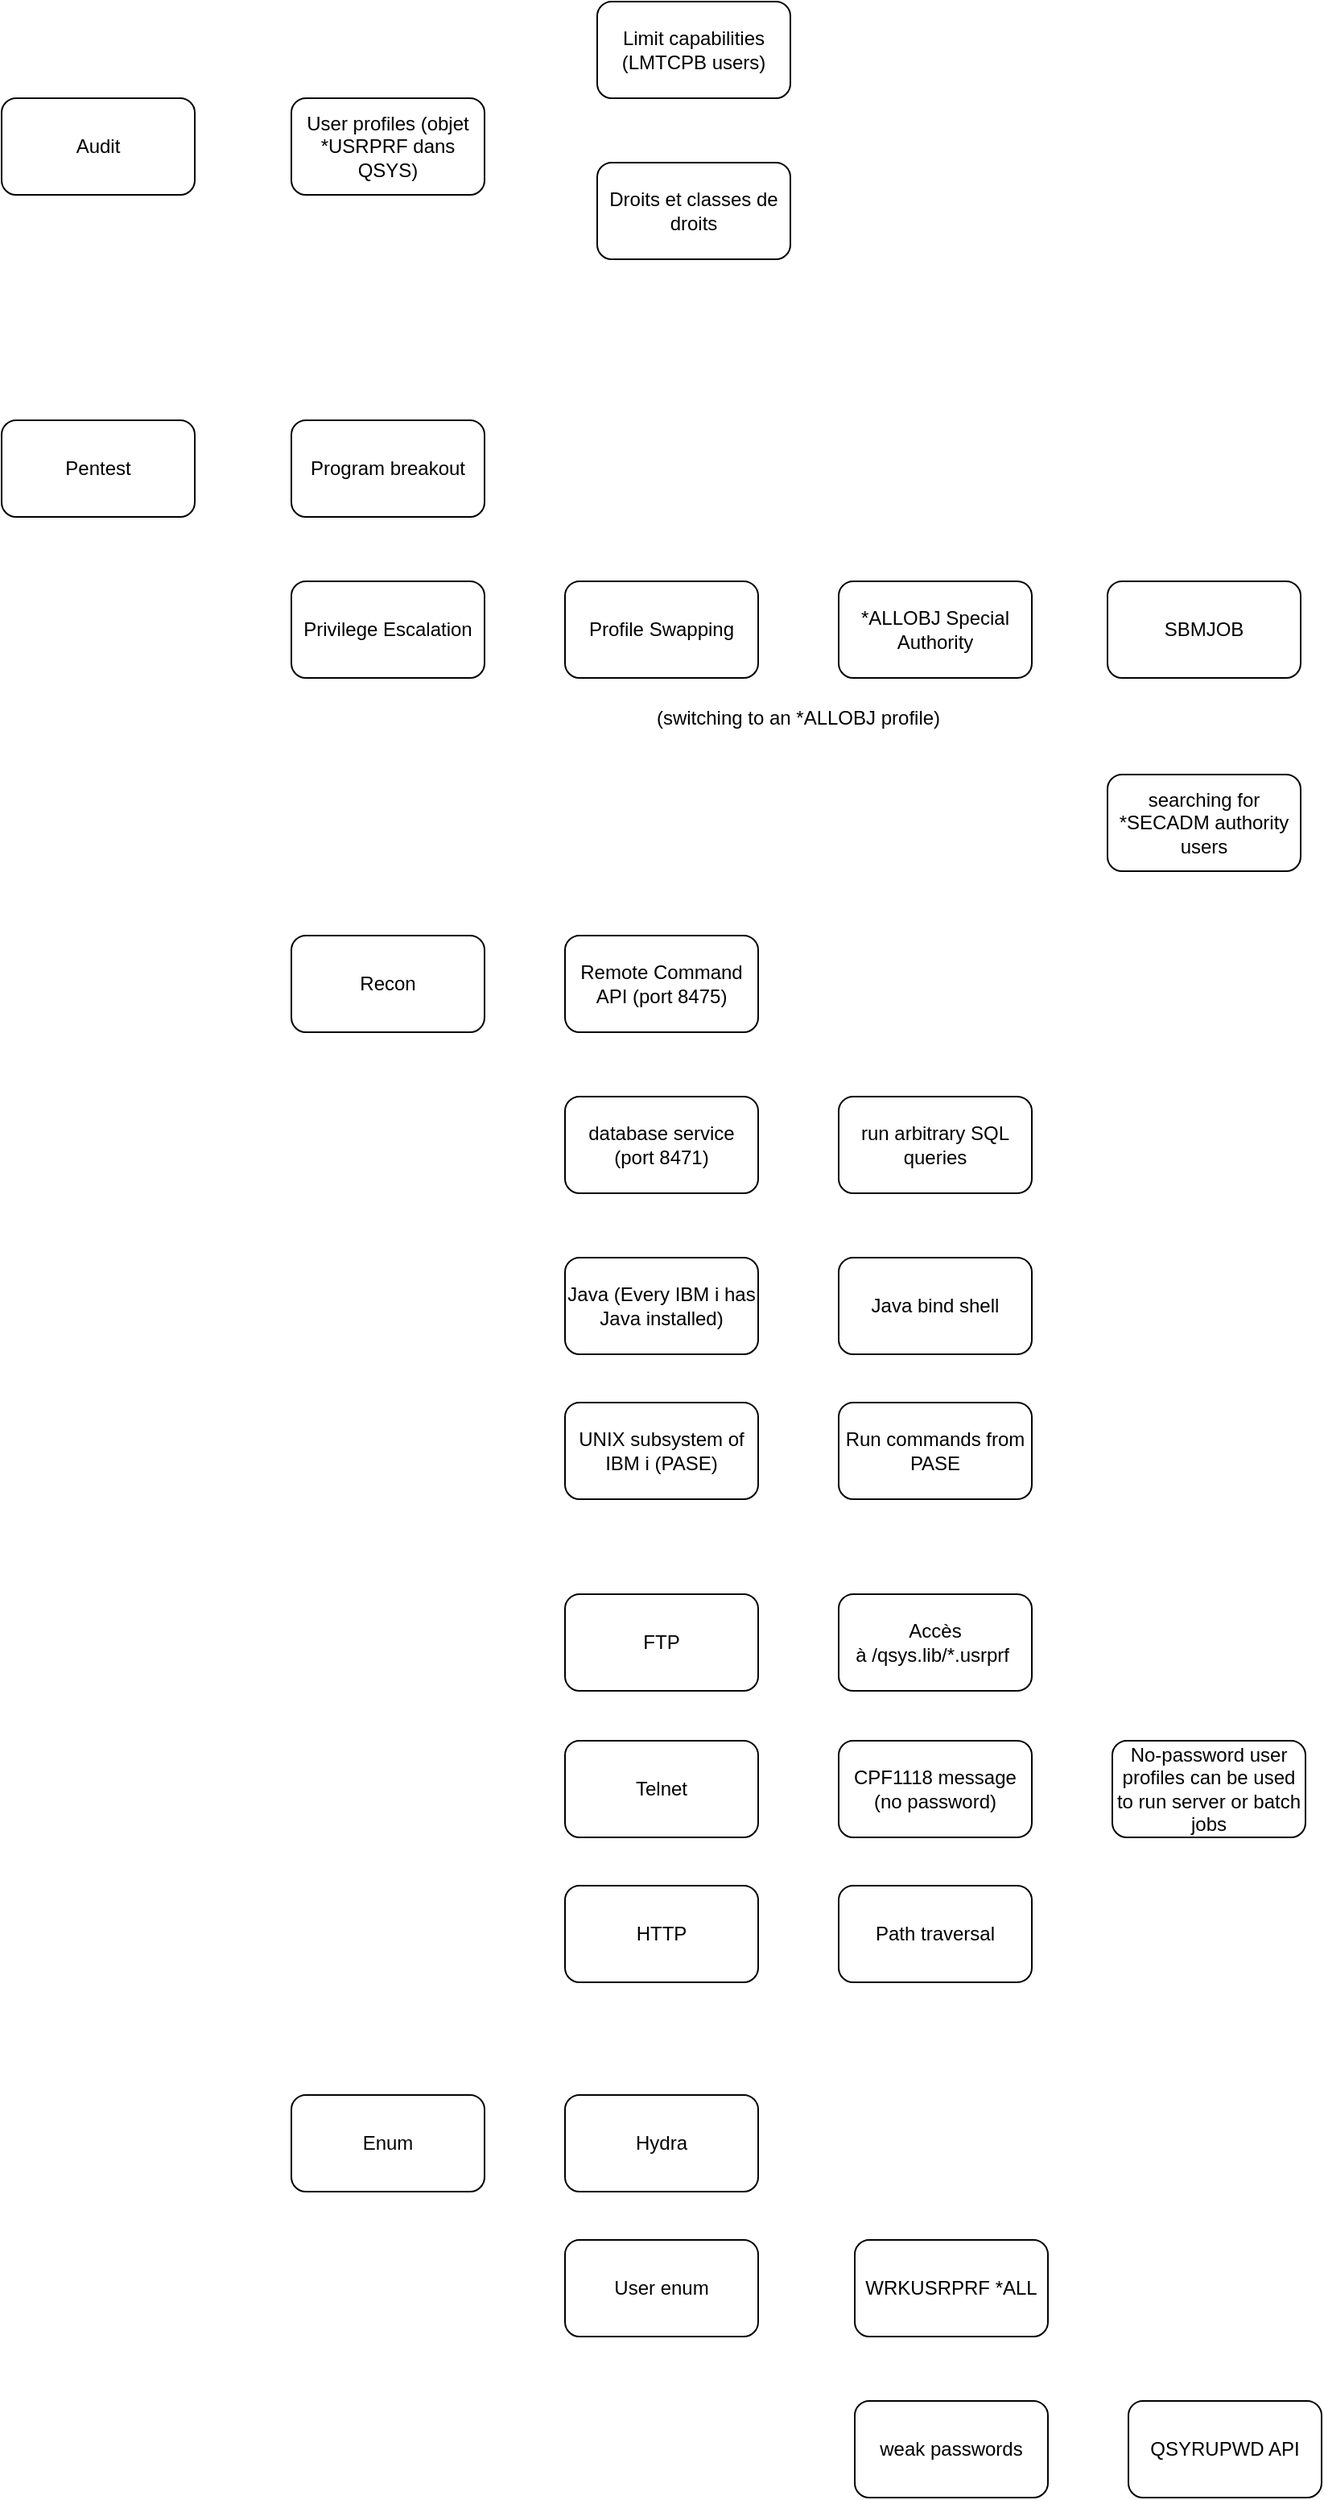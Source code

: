 <mxfile version="24.5.3" type="device">
  <diagram name="Page-1" id="nADWinMBTUPVHZAI8eLR">
    <mxGraphModel dx="1276" dy="606" grid="1" gridSize="10" guides="1" tooltips="1" connect="1" arrows="1" fold="1" page="1" pageScale="1" pageWidth="827" pageHeight="1169" math="0" shadow="0">
      <root>
        <mxCell id="0" />
        <mxCell id="1" parent="0" />
        <mxCell id="aqI84xdJ39RmTFRJNVE5-1" value="Audit" style="rounded=1;whiteSpace=wrap;html=1;" vertex="1" parent="1">
          <mxGeometry x="140" y="240" width="120" height="60" as="geometry" />
        </mxCell>
        <mxCell id="aqI84xdJ39RmTFRJNVE5-2" value="Pentest" style="rounded=1;whiteSpace=wrap;html=1;" vertex="1" parent="1">
          <mxGeometry x="140" y="440" width="120" height="60" as="geometry" />
        </mxCell>
        <mxCell id="aqI84xdJ39RmTFRJNVE5-3" value="User profiles&amp;nbsp;(objet *USRPRF dans QSYS)" style="rounded=1;whiteSpace=wrap;html=1;" vertex="1" parent="1">
          <mxGeometry x="320" y="240" width="120" height="60" as="geometry" />
        </mxCell>
        <UserObject label="Limit capabilities (LMTCPB users)" link="https://www.ibm.com/docs/en/i/7.1?topic=fields-limit-capabilities" id="aqI84xdJ39RmTFRJNVE5-4">
          <mxCell style="rounded=1;whiteSpace=wrap;html=1;" vertex="1" parent="1">
            <mxGeometry x="510" y="180" width="120" height="60" as="geometry" />
          </mxCell>
        </UserObject>
        <UserObject label="Droits et classes de droits" id="aqI84xdJ39RmTFRJNVE5-5">
          <mxCell style="rounded=1;whiteSpace=wrap;html=1;" vertex="1" parent="1">
            <mxGeometry x="510" y="280" width="120" height="60" as="geometry" />
          </mxCell>
        </UserObject>
        <mxCell id="aqI84xdJ39RmTFRJNVE5-6" value="Program breakout" style="rounded=1;whiteSpace=wrap;html=1;" vertex="1" parent="1">
          <mxGeometry x="320" y="440" width="120" height="60" as="geometry" />
        </mxCell>
        <mxCell id="aqI84xdJ39RmTFRJNVE5-7" value="Privilege Escalation" style="rounded=1;whiteSpace=wrap;html=1;" vertex="1" parent="1">
          <mxGeometry x="320" y="540" width="120" height="60" as="geometry" />
        </mxCell>
        <mxCell id="aqI84xdJ39RmTFRJNVE5-8" value="Profile Swapping" style="rounded=1;whiteSpace=wrap;html=1;" vertex="1" parent="1">
          <mxGeometry x="490" y="540" width="120" height="60" as="geometry" />
        </mxCell>
        <mxCell id="aqI84xdJ39RmTFRJNVE5-9" value="*ALLOBJ Special Authority" style="rounded=1;whiteSpace=wrap;html=1;" vertex="1" parent="1">
          <mxGeometry x="660" y="540" width="120" height="60" as="geometry" />
        </mxCell>
        <UserObject label="SBMJOB" link="https://www.ibm.com/docs/en/i/7.2?topic=ssw_ibm_i_72/cl/sbmjob.htm" id="aqI84xdJ39RmTFRJNVE5-10">
          <mxCell style="rounded=1;whiteSpace=wrap;html=1;" vertex="1" parent="1">
            <mxGeometry x="827" y="540" width="120" height="60" as="geometry" />
          </mxCell>
        </UserObject>
        <UserObject label="searching for *SECADM authority users" link="https://www.ibm.com/docs/fr/db2/11.5?topic=authorities-security-administration-authority-secadm" id="aqI84xdJ39RmTFRJNVE5-11">
          <mxCell style="rounded=1;whiteSpace=wrap;html=1;" vertex="1" parent="1">
            <mxGeometry x="827" y="660" width="120" height="60" as="geometry" />
          </mxCell>
        </UserObject>
        <mxCell id="aqI84xdJ39RmTFRJNVE5-12" value="Recon" style="rounded=1;whiteSpace=wrap;html=1;" vertex="1" parent="1">
          <mxGeometry x="320" y="760" width="120" height="60" as="geometry" />
        </mxCell>
        <UserObject label="Remote Command API (port 8475)" link="https://www.ibm.com/docs/en/i/7.1?topic=iawca-i-access-windows-remote-commanddistributed-program-call-apis" id="aqI84xdJ39RmTFRJNVE5-13">
          <mxCell style="rounded=1;whiteSpace=wrap;html=1;" vertex="1" parent="1">
            <mxGeometry x="490" y="760" width="120" height="60" as="geometry" />
          </mxCell>
        </UserObject>
        <mxCell id="aqI84xdJ39RmTFRJNVE5-14" value="(switching to an *ALLOBJ profile)" style="text;html=1;align=center;verticalAlign=middle;whiteSpace=wrap;rounded=0;" vertex="1" parent="1">
          <mxGeometry x="535" y="610" width="200" height="30" as="geometry" />
        </mxCell>
        <UserObject label="database service (port 8471)" id="aqI84xdJ39RmTFRJNVE5-15">
          <mxCell style="rounded=1;whiteSpace=wrap;html=1;" vertex="1" parent="1">
            <mxGeometry x="490" y="860" width="120" height="60" as="geometry" />
          </mxCell>
        </UserObject>
        <mxCell id="aqI84xdJ39RmTFRJNVE5-16" value="Enum" style="rounded=1;whiteSpace=wrap;html=1;" vertex="1" parent="1">
          <mxGeometry x="320" y="1480" width="120" height="60" as="geometry" />
        </mxCell>
        <UserObject label="Hydra" link="https://tryhackme.com/r/room/hydra" id="aqI84xdJ39RmTFRJNVE5-17">
          <mxCell style="rounded=1;whiteSpace=wrap;html=1;" vertex="1" parent="1">
            <mxGeometry x="490" y="1480" width="120" height="60" as="geometry" />
          </mxCell>
        </UserObject>
        <UserObject label="Java (Every IBM i has Java installed)" id="aqI84xdJ39RmTFRJNVE5-19">
          <mxCell style="rounded=1;whiteSpace=wrap;html=1;" vertex="1" parent="1">
            <mxGeometry x="490" y="960" width="120" height="60" as="geometry" />
          </mxCell>
        </UserObject>
        <UserObject label="Java bind shell" id="aqI84xdJ39RmTFRJNVE5-20">
          <mxCell style="rounded=1;whiteSpace=wrap;html=1;" vertex="1" parent="1">
            <mxGeometry x="660" y="960" width="120" height="60" as="geometry" />
          </mxCell>
        </UserObject>
        <UserObject label="UNIX subsystem of IBM i (PASE)" link="https://www.ibm.com/docs/en/i/7.3?topic=programming-pase-i" id="aqI84xdJ39RmTFRJNVE5-21">
          <mxCell style="rounded=1;whiteSpace=wrap;html=1;" vertex="1" parent="1">
            <mxGeometry x="490" y="1050" width="120" height="60" as="geometry" />
          </mxCell>
        </UserObject>
        <UserObject label="Run commands from PASE" id="aqI84xdJ39RmTFRJNVE5-22">
          <mxCell style="rounded=1;whiteSpace=wrap;html=1;" vertex="1" parent="1">
            <mxGeometry x="660" y="1050" width="120" height="60" as="geometry" />
          </mxCell>
        </UserObject>
        <UserObject label="run arbitrary SQL queries" id="aqI84xdJ39RmTFRJNVE5-23">
          <mxCell style="rounded=1;whiteSpace=wrap;html=1;" vertex="1" parent="1">
            <mxGeometry x="660" y="860" width="120" height="60" as="geometry" />
          </mxCell>
        </UserObject>
        <mxCell id="aqI84xdJ39RmTFRJNVE5-24" value="FTP" style="rounded=1;whiteSpace=wrap;html=1;" vertex="1" parent="1">
          <mxGeometry x="490" y="1169" width="120" height="60" as="geometry" />
        </mxCell>
        <mxCell id="aqI84xdJ39RmTFRJNVE5-25" value="Accès à&amp;nbsp;/qsys.lib/*.usrprf&amp;nbsp;&lt;span style=&quot;color: rgba(0, 0, 0, 0); font-family: monospace; font-size: 0px; text-align: start; text-wrap: nowrap;&quot;&gt;%3CmxGraphModel%3E%3Croot%3E%3CmxCell%20id%3D%220%22%2F%3E%3CmxCell%20id%3D%221%22%20parent%3D%220%22%2F%3E%3CmxCell%20id%3D%222%22%20value%3D%22FTP%22%20style%3D%22rounded%3D1%3BwhiteSpace%3Dwrap%3Bhtml%3D1%3B%22%20vertex%3D%221%22%20parent%3D%221%22%3E%3CmxGeometry%20x%3D%22490%22%20y%3D%221169%22%20width%3D%22120%22%20height%3D%2260%22%20as%3D%22geometry%22%2F%3E%3C%2FmxCell%3E%3C%2Froot%3E%3C%2FmxGraphModel%3E&lt;/span&gt;" style="rounded=1;whiteSpace=wrap;html=1;" vertex="1" parent="1">
          <mxGeometry x="660" y="1169" width="120" height="60" as="geometry" />
        </mxCell>
        <UserObject label="User enum" id="aqI84xdJ39RmTFRJNVE5-26">
          <mxCell style="rounded=1;whiteSpace=wrap;html=1;" vertex="1" parent="1">
            <mxGeometry x="490" y="1570" width="120" height="60" as="geometry" />
          </mxCell>
        </UserObject>
        <UserObject label="WRKUSRPRF *ALL" id="aqI84xdJ39RmTFRJNVE5-27">
          <mxCell style="rounded=1;whiteSpace=wrap;html=1;" vertex="1" parent="1">
            <mxGeometry x="670" y="1570" width="120" height="60" as="geometry" />
          </mxCell>
        </UserObject>
        <UserObject label="weak passwords" id="aqI84xdJ39RmTFRJNVE5-28">
          <mxCell style="rounded=1;whiteSpace=wrap;html=1;" vertex="1" parent="1">
            <mxGeometry x="670" y="1670" width="120" height="60" as="geometry" />
          </mxCell>
        </UserObject>
        <UserObject label="QSYRUPWD API" link="https://www.ibm.com/docs/en/i/7.2?topic=ssw_ibm_i_72/apis/qsyrupwd.html" id="aqI84xdJ39RmTFRJNVE5-29">
          <mxCell style="rounded=1;whiteSpace=wrap;html=1;" vertex="1" parent="1">
            <mxGeometry x="840" y="1670" width="120" height="60" as="geometry" />
          </mxCell>
        </UserObject>
        <mxCell id="aqI84xdJ39RmTFRJNVE5-30" value="Telnet" style="rounded=1;whiteSpace=wrap;html=1;" vertex="1" parent="1">
          <mxGeometry x="490" y="1260" width="120" height="60" as="geometry" />
        </mxCell>
        <mxCell id="aqI84xdJ39RmTFRJNVE5-31" value="CPF1118 message (no password)" style="rounded=1;whiteSpace=wrap;html=1;" vertex="1" parent="1">
          <mxGeometry x="660" y="1260" width="120" height="60" as="geometry" />
        </mxCell>
        <mxCell id="aqI84xdJ39RmTFRJNVE5-32" value="No-password user profiles can be used to run server or batch jobs" style="rounded=1;whiteSpace=wrap;html=1;" vertex="1" parent="1">
          <mxGeometry x="830" y="1260" width="120" height="60" as="geometry" />
        </mxCell>
        <mxCell id="aqI84xdJ39RmTFRJNVE5-33" value="HTTP" style="rounded=1;whiteSpace=wrap;html=1;" vertex="1" parent="1">
          <mxGeometry x="490" y="1350" width="120" height="60" as="geometry" />
        </mxCell>
        <UserObject label="Path traversal" link="https://owasp.org/www-community/attacks/Path_Traversal" id="aqI84xdJ39RmTFRJNVE5-34">
          <mxCell style="rounded=1;whiteSpace=wrap;html=1;" vertex="1" parent="1">
            <mxGeometry x="660" y="1350" width="120" height="60" as="geometry" />
          </mxCell>
        </UserObject>
      </root>
    </mxGraphModel>
  </diagram>
</mxfile>
